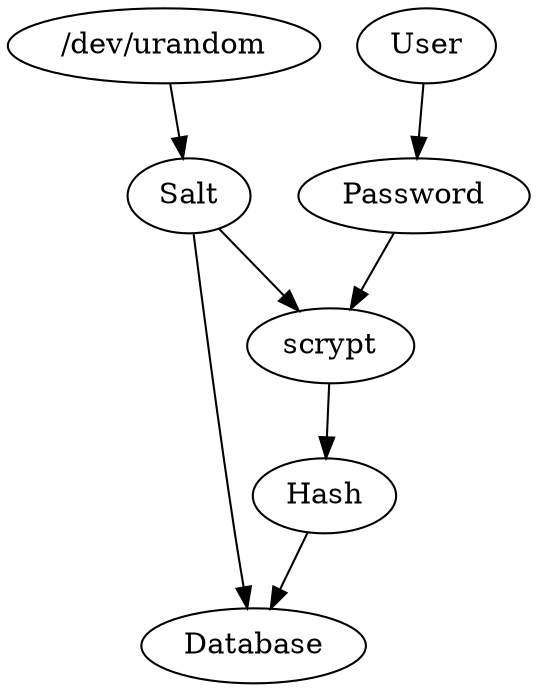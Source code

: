 digraph auth {
      graph [ dpi = 70 ];
      RNG -> Salt
      Salt -> Store
      Password -> KDF
      Salt -> KDF
      KDF -> Hash
      Hash -> Store
      User -> Password

      KDF [label="scrypt"]
      RNG [label="/dev/urandom"]
      Store [label="Database"]
}
